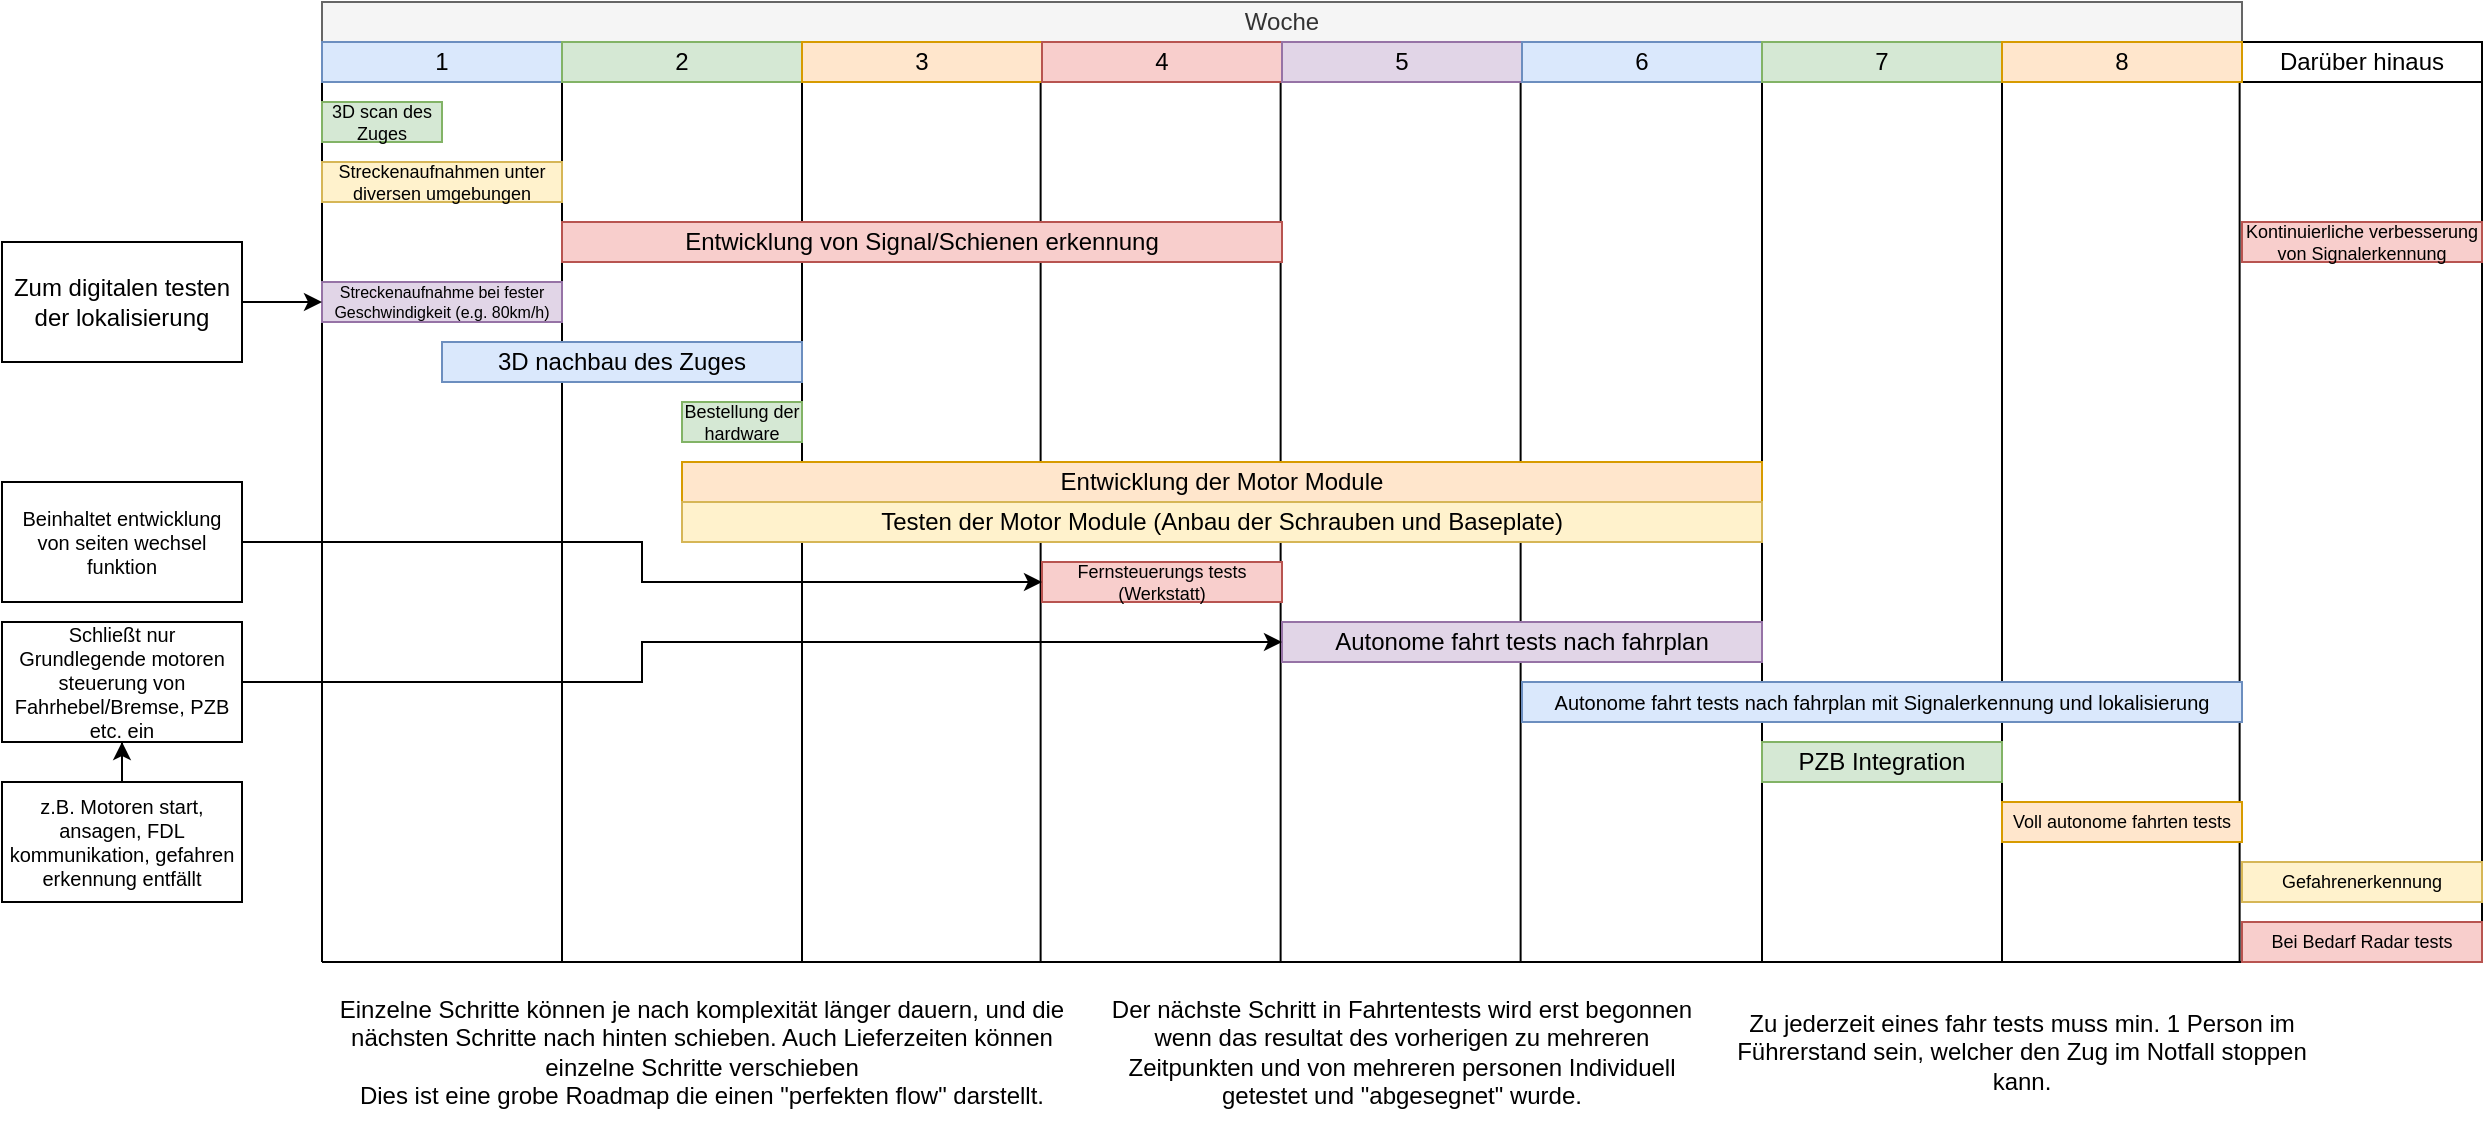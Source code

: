 <mxfile version="26.2.2">
  <diagram name="Page-1" id="8s0H8GVzz3k_I11jaiji">
    <mxGraphModel dx="2579" dy="1504" grid="1" gridSize="10" guides="1" tooltips="1" connect="1" arrows="1" fold="1" page="1" pageScale="1" pageWidth="1920" pageHeight="1200" math="0" shadow="0">
      <root>
        <mxCell id="0" />
        <mxCell id="1" parent="0" />
        <mxCell id="QPg3V_gkQnF1XBl8xNJR-53" value="" style="group" vertex="1" connectable="0" parent="1">
          <mxGeometry x="180" y="70" width="1080" height="440" as="geometry" />
        </mxCell>
        <mxCell id="QPg3V_gkQnF1XBl8xNJR-50" value="" style="endArrow=none;html=1;rounded=0;entryX=1;entryY=1;entryDx=0;entryDy=0;" edge="1" parent="QPg3V_gkQnF1XBl8xNJR-53" target="QPg3V_gkQnF1XBl8xNJR-36">
          <mxGeometry width="50" height="50" relative="1" as="geometry">
            <mxPoint y="440" as="sourcePoint" />
            <mxPoint x="420" y="400" as="targetPoint" />
          </mxGeometry>
        </mxCell>
        <mxCell id="QPg3V_gkQnF1XBl8xNJR-52" value="" style="group" vertex="1" connectable="0" parent="QPg3V_gkQnF1XBl8xNJR-53">
          <mxGeometry width="1080" height="440" as="geometry" />
        </mxCell>
        <mxCell id="QPg3V_gkQnF1XBl8xNJR-39" value="" style="endArrow=none;html=1;rounded=0;entryX=1;entryY=1;entryDx=0;entryDy=0;" edge="1" parent="QPg3V_gkQnF1XBl8xNJR-52" target="QPg3V_gkQnF1XBl8xNJR-2">
          <mxGeometry width="50" height="50" relative="1" as="geometry">
            <mxPoint x="120" y="440" as="sourcePoint" />
            <mxPoint x="230" y="240" as="targetPoint" />
          </mxGeometry>
        </mxCell>
        <mxCell id="QPg3V_gkQnF1XBl8xNJR-40" value="" style="endArrow=none;html=1;rounded=0;entryX=1;entryY=1;entryDx=0;entryDy=0;" edge="1" parent="QPg3V_gkQnF1XBl8xNJR-52">
          <mxGeometry width="50" height="50" relative="1" as="geometry">
            <mxPoint y="440" as="sourcePoint" />
            <mxPoint as="targetPoint" />
          </mxGeometry>
        </mxCell>
        <mxCell id="QPg3V_gkQnF1XBl8xNJR-43" value="" style="endArrow=none;html=1;rounded=0;entryX=1;entryY=1;entryDx=0;entryDy=0;" edge="1" parent="QPg3V_gkQnF1XBl8xNJR-52">
          <mxGeometry width="50" height="50" relative="1" as="geometry">
            <mxPoint x="479.31" y="440" as="sourcePoint" />
            <mxPoint x="479.31" as="targetPoint" />
          </mxGeometry>
        </mxCell>
        <mxCell id="QPg3V_gkQnF1XBl8xNJR-44" value="" style="endArrow=none;html=1;rounded=0;entryX=1;entryY=1;entryDx=0;entryDy=0;" edge="1" parent="QPg3V_gkQnF1XBl8xNJR-52">
          <mxGeometry width="50" height="50" relative="1" as="geometry">
            <mxPoint x="599.31" y="440" as="sourcePoint" />
            <mxPoint x="599.31" as="targetPoint" />
          </mxGeometry>
        </mxCell>
        <mxCell id="QPg3V_gkQnF1XBl8xNJR-45" value="" style="endArrow=none;html=1;rounded=0;entryX=1;entryY=1;entryDx=0;entryDy=0;" edge="1" parent="QPg3V_gkQnF1XBl8xNJR-52">
          <mxGeometry width="50" height="50" relative="1" as="geometry">
            <mxPoint x="720" y="440" as="sourcePoint" />
            <mxPoint x="720" as="targetPoint" />
          </mxGeometry>
        </mxCell>
        <mxCell id="QPg3V_gkQnF1XBl8xNJR-46" value="" style="endArrow=none;html=1;rounded=0;entryX=1;entryY=1;entryDx=0;entryDy=0;" edge="1" parent="QPg3V_gkQnF1XBl8xNJR-52">
          <mxGeometry width="50" height="50" relative="1" as="geometry">
            <mxPoint x="840" y="440" as="sourcePoint" />
            <mxPoint x="840" as="targetPoint" />
          </mxGeometry>
        </mxCell>
        <mxCell id="QPg3V_gkQnF1XBl8xNJR-47" value="" style="endArrow=none;html=1;rounded=0;entryX=1;entryY=1;entryDx=0;entryDy=0;" edge="1" parent="QPg3V_gkQnF1XBl8xNJR-52">
          <mxGeometry width="50" height="50" relative="1" as="geometry">
            <mxPoint x="958.82" y="440" as="sourcePoint" />
            <mxPoint x="958.82" as="targetPoint" />
          </mxGeometry>
        </mxCell>
        <mxCell id="QPg3V_gkQnF1XBl8xNJR-48" value="" style="endArrow=none;html=1;rounded=0;entryX=1;entryY=1;entryDx=0;entryDy=0;" edge="1" parent="QPg3V_gkQnF1XBl8xNJR-52">
          <mxGeometry width="50" height="50" relative="1" as="geometry">
            <mxPoint x="1080" y="440" as="sourcePoint" />
            <mxPoint x="1080" as="targetPoint" />
          </mxGeometry>
        </mxCell>
        <mxCell id="QPg3V_gkQnF1XBl8xNJR-51" value="" style="group" vertex="1" connectable="0" parent="QPg3V_gkQnF1XBl8xNJR-52">
          <mxGeometry x="240" width="119.31" height="440" as="geometry" />
        </mxCell>
        <mxCell id="QPg3V_gkQnF1XBl8xNJR-41" value="" style="endArrow=none;html=1;rounded=0;entryX=1;entryY=1;entryDx=0;entryDy=0;" edge="1" parent="QPg3V_gkQnF1XBl8xNJR-51">
          <mxGeometry width="50" height="50" relative="1" as="geometry">
            <mxPoint y="440" as="sourcePoint" />
            <mxPoint as="targetPoint" />
          </mxGeometry>
        </mxCell>
        <mxCell id="QPg3V_gkQnF1XBl8xNJR-42" value="" style="endArrow=none;html=1;rounded=0;entryX=1;entryY=1;entryDx=0;entryDy=0;" edge="1" parent="QPg3V_gkQnF1XBl8xNJR-51">
          <mxGeometry width="50" height="50" relative="1" as="geometry">
            <mxPoint x="119.31" y="440" as="sourcePoint" />
            <mxPoint x="119.31" as="targetPoint" />
          </mxGeometry>
        </mxCell>
        <mxCell id="QPg3V_gkQnF1XBl8xNJR-1" value="Woche" style="rounded=0;whiteSpace=wrap;html=1;fillColor=#f5f5f5;fontColor=#333333;strokeColor=#666666;" vertex="1" parent="1">
          <mxGeometry x="180" y="30" width="960" height="20" as="geometry" />
        </mxCell>
        <mxCell id="QPg3V_gkQnF1XBl8xNJR-2" value="1" style="rounded=0;whiteSpace=wrap;html=1;fillColor=#dae8fc;strokeColor=#6c8ebf;" vertex="1" parent="1">
          <mxGeometry x="180" y="50" width="120" height="20" as="geometry" />
        </mxCell>
        <mxCell id="QPg3V_gkQnF1XBl8xNJR-3" value="2" style="rounded=0;whiteSpace=wrap;html=1;fillColor=#d5e8d4;strokeColor=#82b366;" vertex="1" parent="1">
          <mxGeometry x="300" y="50" width="120" height="20" as="geometry" />
        </mxCell>
        <mxCell id="QPg3V_gkQnF1XBl8xNJR-4" value="3" style="rounded=0;whiteSpace=wrap;html=1;fillColor=#ffe6cc;strokeColor=#d79b00;" vertex="1" parent="1">
          <mxGeometry x="420" y="50" width="120" height="20" as="geometry" />
        </mxCell>
        <mxCell id="QPg3V_gkQnF1XBl8xNJR-5" value="4" style="rounded=0;whiteSpace=wrap;html=1;fillColor=#f8cecc;strokeColor=#b85450;" vertex="1" parent="1">
          <mxGeometry x="540" y="50" width="120" height="20" as="geometry" />
        </mxCell>
        <mxCell id="QPg3V_gkQnF1XBl8xNJR-6" value="5" style="rounded=0;whiteSpace=wrap;html=1;fillColor=#e1d5e7;strokeColor=#9673a6;" vertex="1" parent="1">
          <mxGeometry x="660" y="50" width="120" height="20" as="geometry" />
        </mxCell>
        <mxCell id="QPg3V_gkQnF1XBl8xNJR-7" value="6" style="rounded=0;whiteSpace=wrap;html=1;fillColor=#dae8fc;strokeColor=#6c8ebf;" vertex="1" parent="1">
          <mxGeometry x="780" y="50" width="120" height="20" as="geometry" />
        </mxCell>
        <mxCell id="QPg3V_gkQnF1XBl8xNJR-8" value="Darüber hinaus" style="rounded=0;whiteSpace=wrap;html=1;" vertex="1" parent="1">
          <mxGeometry x="1140" y="50" width="120" height="20" as="geometry" />
        </mxCell>
        <mxCell id="QPg3V_gkQnF1XBl8xNJR-9" value="3D scan des Zuges" style="rounded=0;whiteSpace=wrap;html=1;fontSize=9;fillColor=#d5e8d4;strokeColor=#82b366;" vertex="1" parent="1">
          <mxGeometry x="180" y="80" width="60" height="20" as="geometry" />
        </mxCell>
        <mxCell id="QPg3V_gkQnF1XBl8xNJR-10" value="Streckenaufnahmen unter diversen umgebungen" style="rounded=0;whiteSpace=wrap;html=1;fontSize=9;fillColor=#fff2cc;strokeColor=#d6b656;" vertex="1" parent="1">
          <mxGeometry x="180" y="110" width="120" height="20" as="geometry" />
        </mxCell>
        <mxCell id="QPg3V_gkQnF1XBl8xNJR-11" value="Bestellung der hardware" style="rounded=0;whiteSpace=wrap;html=1;fontSize=9;fillColor=#d5e8d4;strokeColor=#82b366;" vertex="1" parent="1">
          <mxGeometry x="360" y="230" width="60" height="20" as="geometry" />
        </mxCell>
        <mxCell id="QPg3V_gkQnF1XBl8xNJR-12" value="&lt;font&gt;Streckenaufnahme bei fester Geschwindigkeit (e.g. 80km/h)&lt;/font&gt;" style="rounded=0;whiteSpace=wrap;html=1;fontSize=8;fillColor=#e1d5e7;strokeColor=#9673a6;" vertex="1" parent="1">
          <mxGeometry x="180" y="170" width="120" height="20" as="geometry" />
        </mxCell>
        <mxCell id="QPg3V_gkQnF1XBl8xNJR-14" style="edgeStyle=orthogonalEdgeStyle;rounded=0;orthogonalLoop=1;jettySize=auto;html=1;entryX=0;entryY=0.5;entryDx=0;entryDy=0;" edge="1" parent="1" source="QPg3V_gkQnF1XBl8xNJR-13" target="QPg3V_gkQnF1XBl8xNJR-12">
          <mxGeometry relative="1" as="geometry" />
        </mxCell>
        <mxCell id="QPg3V_gkQnF1XBl8xNJR-13" value="Zum digitalen testen der lokalisierung" style="rounded=0;whiteSpace=wrap;html=1;" vertex="1" parent="1">
          <mxGeometry x="20" y="150" width="120" height="60" as="geometry" />
        </mxCell>
        <mxCell id="QPg3V_gkQnF1XBl8xNJR-15" value="3D nachbau des Zuges" style="rounded=0;whiteSpace=wrap;html=1;fillColor=#dae8fc;strokeColor=#6c8ebf;" vertex="1" parent="1">
          <mxGeometry x="240" y="200" width="180" height="20" as="geometry" />
        </mxCell>
        <mxCell id="QPg3V_gkQnF1XBl8xNJR-16" value="Entwicklung der Motor Module" style="rounded=0;whiteSpace=wrap;html=1;fillColor=#ffe6cc;strokeColor=#d79b00;" vertex="1" parent="1">
          <mxGeometry x="360" y="260" width="540" height="20" as="geometry" />
        </mxCell>
        <mxCell id="QPg3V_gkQnF1XBl8xNJR-17" value="Testen der Motor Module (Anbau der Schrauben und Baseplate)" style="rounded=0;whiteSpace=wrap;html=1;fillColor=#fff2cc;strokeColor=#d6b656;" vertex="1" parent="1">
          <mxGeometry x="360" y="280" width="540" height="20" as="geometry" />
        </mxCell>
        <mxCell id="QPg3V_gkQnF1XBl8xNJR-18" value="Fernsteuerungs tests (Werkstatt)" style="rounded=0;whiteSpace=wrap;html=1;fillColor=#f8cecc;strokeColor=#b85450;fontSize=9;" vertex="1" parent="1">
          <mxGeometry x="540" y="310" width="120" height="20" as="geometry" />
        </mxCell>
        <mxCell id="QPg3V_gkQnF1XBl8xNJR-19" value="Autonome fahrt tests nach fahrplan" style="rounded=0;whiteSpace=wrap;html=1;fillColor=#e1d5e7;strokeColor=#9673a6;" vertex="1" parent="1">
          <mxGeometry x="660" y="340" width="240" height="20" as="geometry" />
        </mxCell>
        <mxCell id="QPg3V_gkQnF1XBl8xNJR-20" value="Entwicklung von Signal/Schienen erkennung" style="rounded=0;whiteSpace=wrap;html=1;fillColor=#f8cecc;strokeColor=#b85450;" vertex="1" parent="1">
          <mxGeometry x="300" y="140" width="360" height="20" as="geometry" />
        </mxCell>
        <mxCell id="QPg3V_gkQnF1XBl8xNJR-21" value="Autonome fahrt tests nach fahrplan mit Signalerkennung und lokalisierung" style="rounded=0;whiteSpace=wrap;html=1;fillColor=#dae8fc;strokeColor=#6c8ebf;fontSize=10;" vertex="1" parent="1">
          <mxGeometry x="780" y="370" width="360" height="20" as="geometry" />
        </mxCell>
        <mxCell id="QPg3V_gkQnF1XBl8xNJR-23" style="edgeStyle=orthogonalEdgeStyle;rounded=0;orthogonalLoop=1;jettySize=auto;html=1;entryX=0;entryY=0.5;entryDx=0;entryDy=0;" edge="1" parent="1" source="QPg3V_gkQnF1XBl8xNJR-22" target="QPg3V_gkQnF1XBl8xNJR-19">
          <mxGeometry relative="1" as="geometry">
            <Array as="points">
              <mxPoint x="340" y="370" />
              <mxPoint x="340" y="350" />
            </Array>
          </mxGeometry>
        </mxCell>
        <mxCell id="QPg3V_gkQnF1XBl8xNJR-22" value="Schließt nur Grundlegende motoren steuerung von Fahrhebel/Bremse, PZB etc. ein" style="rounded=0;whiteSpace=wrap;html=1;fontSize=10;" vertex="1" parent="1">
          <mxGeometry x="20" y="340" width="120" height="60" as="geometry" />
        </mxCell>
        <mxCell id="QPg3V_gkQnF1XBl8xNJR-26" style="edgeStyle=orthogonalEdgeStyle;rounded=0;orthogonalLoop=1;jettySize=auto;html=1;entryX=0.5;entryY=1;entryDx=0;entryDy=0;" edge="1" parent="1" source="QPg3V_gkQnF1XBl8xNJR-25" target="QPg3V_gkQnF1XBl8xNJR-22">
          <mxGeometry relative="1" as="geometry" />
        </mxCell>
        <mxCell id="QPg3V_gkQnF1XBl8xNJR-25" value="z.B. Motoren start, ansagen, FDL kommunikation, gefahren erkennung entfällt" style="rounded=0;whiteSpace=wrap;html=1;fontSize=10;" vertex="1" parent="1">
          <mxGeometry x="20" y="420" width="120" height="60" as="geometry" />
        </mxCell>
        <mxCell id="QPg3V_gkQnF1XBl8xNJR-29" value="PZB Integration" style="rounded=0;whiteSpace=wrap;html=1;fillColor=#d5e8d4;strokeColor=#82b366;" vertex="1" parent="1">
          <mxGeometry x="900" y="400" width="120" height="20" as="geometry" />
        </mxCell>
        <mxCell id="QPg3V_gkQnF1XBl8xNJR-32" style="edgeStyle=orthogonalEdgeStyle;rounded=0;orthogonalLoop=1;jettySize=auto;html=1;entryX=0;entryY=0.5;entryDx=0;entryDy=0;" edge="1" parent="1" source="QPg3V_gkQnF1XBl8xNJR-31" target="QPg3V_gkQnF1XBl8xNJR-18">
          <mxGeometry relative="1" as="geometry" />
        </mxCell>
        <mxCell id="QPg3V_gkQnF1XBl8xNJR-31" value="Beinhaltet entwicklung von seiten wechsel funktion" style="rounded=0;whiteSpace=wrap;html=1;fontSize=10;" vertex="1" parent="1">
          <mxGeometry x="20" y="270" width="120" height="60" as="geometry" />
        </mxCell>
        <mxCell id="QPg3V_gkQnF1XBl8xNJR-33" value="Voll autonome fahrten tests" style="rounded=0;whiteSpace=wrap;html=1;fillColor=#ffe6cc;strokeColor=#d79b00;fontSize=9;" vertex="1" parent="1">
          <mxGeometry x="1020" y="430" width="120" height="20" as="geometry" />
        </mxCell>
        <mxCell id="QPg3V_gkQnF1XBl8xNJR-34" value="7" style="rounded=0;whiteSpace=wrap;html=1;fillColor=#d5e8d4;strokeColor=#82b366;" vertex="1" parent="1">
          <mxGeometry x="900" y="50" width="120" height="20" as="geometry" />
        </mxCell>
        <mxCell id="QPg3V_gkQnF1XBl8xNJR-35" value="Gefahrenerkennung" style="rounded=0;whiteSpace=wrap;html=1;fillColor=#fff2cc;strokeColor=#d6b656;fontSize=9;" vertex="1" parent="1">
          <mxGeometry x="1140" y="460" width="120" height="20" as="geometry" />
        </mxCell>
        <mxCell id="QPg3V_gkQnF1XBl8xNJR-36" value="Bei Bedarf Radar tests" style="rounded=0;whiteSpace=wrap;html=1;fillColor=#f8cecc;strokeColor=#b85450;fontSize=9;" vertex="1" parent="1">
          <mxGeometry x="1140" y="490" width="120" height="20" as="geometry" />
        </mxCell>
        <mxCell id="QPg3V_gkQnF1XBl8xNJR-37" value="Einzelne Schritte können je nach komplexität länger dauern, und die nächsten Schritte nach hinten schieben. Auch Lieferzeiten können einzelne Schritte verschieben&lt;br&gt;Dies ist eine grobe Roadmap die einen &quot;perfekten flow&quot; darstellt." style="text;html=1;align=center;verticalAlign=middle;whiteSpace=wrap;rounded=0;" vertex="1" parent="1">
          <mxGeometry x="180" y="520" width="380" height="70" as="geometry" />
        </mxCell>
        <mxCell id="QPg3V_gkQnF1XBl8xNJR-38" value="8" style="rounded=0;whiteSpace=wrap;html=1;fillColor=#ffe6cc;strokeColor=#d79b00;" vertex="1" parent="1">
          <mxGeometry x="1020" y="50" width="120" height="20" as="geometry" />
        </mxCell>
        <mxCell id="QPg3V_gkQnF1XBl8xNJR-49" value="Kontinuierliche verbesserung von Signalerkennung" style="rounded=0;whiteSpace=wrap;html=1;fillColor=#f8cecc;strokeColor=#b85450;fontSize=9;" vertex="1" parent="1">
          <mxGeometry x="1140" y="140" width="120" height="20" as="geometry" />
        </mxCell>
        <mxCell id="QPg3V_gkQnF1XBl8xNJR-54" value="Der nächste Schritt in Fahrtentests wird erst begonnen wenn das resultat des vorherigen zu mehreren Zeitpunkten und von mehreren personen Individuell getestet und &quot;abgesegnet&quot; wurde." style="text;html=1;align=center;verticalAlign=middle;whiteSpace=wrap;rounded=0;" vertex="1" parent="1">
          <mxGeometry x="570" y="525" width="300" height="60" as="geometry" />
        </mxCell>
        <mxCell id="QPg3V_gkQnF1XBl8xNJR-55" value="Zu jederzeit eines fahr tests muss min. 1 Person im Führerstand sein, welcher den Zug im Notfall stoppen kann." style="text;html=1;align=center;verticalAlign=middle;whiteSpace=wrap;rounded=0;" vertex="1" parent="1">
          <mxGeometry x="880" y="525" width="300" height="60" as="geometry" />
        </mxCell>
      </root>
    </mxGraphModel>
  </diagram>
</mxfile>
